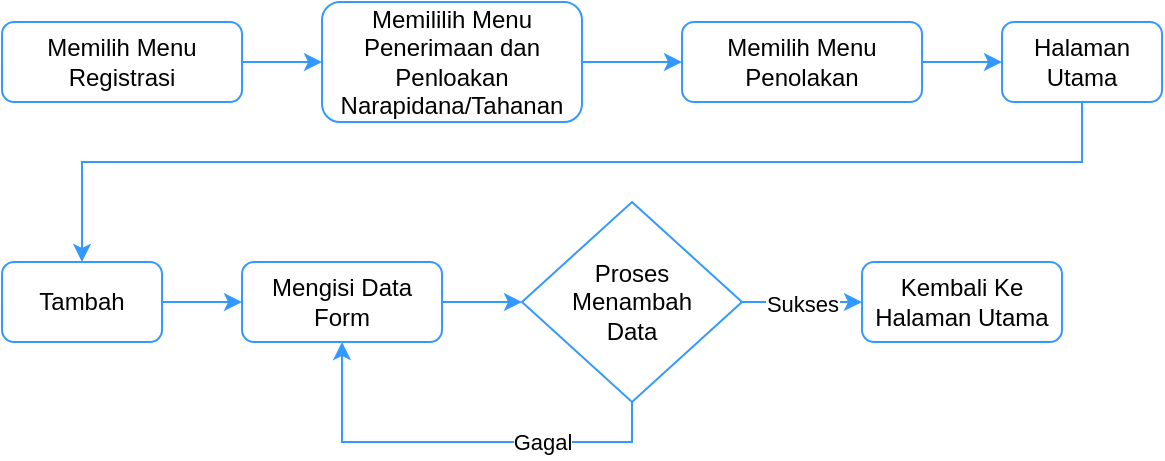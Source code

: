 <mxfile version="14.1.8" type="device"><diagram id="xCsIL73MtQp7Rx6gKh2w" name="Page-1"><mxGraphModel dx="852" dy="486" grid="1" gridSize="10" guides="1" tooltips="1" connect="1" arrows="1" fold="1" page="1" pageScale="1" pageWidth="827" pageHeight="1169" math="0" shadow="0"><root><mxCell id="0"/><mxCell id="1" parent="0"/><mxCell id="E-CaQlDKE7z3dIj0Ifwz-1" style="edgeStyle=orthogonalEdgeStyle;rounded=0;orthogonalLoop=1;jettySize=auto;html=1;exitX=1;exitY=0.5;exitDx=0;exitDy=0;entryX=0;entryY=0.5;entryDx=0;entryDy=0;strokeColor=#3399FF;" edge="1" parent="1" source="E-CaQlDKE7z3dIj0Ifwz-2" target="E-CaQlDKE7z3dIj0Ifwz-4"><mxGeometry relative="1" as="geometry"/></mxCell><mxCell id="E-CaQlDKE7z3dIj0Ifwz-2" value="Memilih Menu Registrasi" style="rounded=1;whiteSpace=wrap;html=1;strokeColor=#3399FF;" vertex="1" parent="1"><mxGeometry x="10" y="10" width="120" height="40" as="geometry"/></mxCell><mxCell id="E-CaQlDKE7z3dIj0Ifwz-3" style="edgeStyle=orthogonalEdgeStyle;rounded=0;orthogonalLoop=1;jettySize=auto;html=1;exitX=1;exitY=0.5;exitDx=0;exitDy=0;strokeColor=#3399FF;" edge="1" parent="1" source="E-CaQlDKE7z3dIj0Ifwz-4" target="E-CaQlDKE7z3dIj0Ifwz-6"><mxGeometry relative="1" as="geometry"/></mxCell><mxCell id="E-CaQlDKE7z3dIj0Ifwz-4" value="Memililih Menu Penerimaan dan Penloakan Narapidana/Tahanan" style="rounded=1;whiteSpace=wrap;html=1;strokeColor=#3399FF;" vertex="1" parent="1"><mxGeometry x="170" width="130" height="60" as="geometry"/></mxCell><mxCell id="E-CaQlDKE7z3dIj0Ifwz-5" style="edgeStyle=orthogonalEdgeStyle;rounded=0;orthogonalLoop=1;jettySize=auto;html=1;exitX=1;exitY=0.5;exitDx=0;exitDy=0;entryX=0;entryY=0.5;entryDx=0;entryDy=0;strokeColor=#3399FF;" edge="1" parent="1" source="E-CaQlDKE7z3dIj0Ifwz-6" target="E-CaQlDKE7z3dIj0Ifwz-8"><mxGeometry relative="1" as="geometry"/></mxCell><mxCell id="E-CaQlDKE7z3dIj0Ifwz-6" value="Memilih Menu Penolakan" style="rounded=1;whiteSpace=wrap;html=1;strokeColor=#3399FF;" vertex="1" parent="1"><mxGeometry x="350" y="10" width="120" height="40" as="geometry"/></mxCell><mxCell id="E-CaQlDKE7z3dIj0Ifwz-7" style="edgeStyle=orthogonalEdgeStyle;rounded=0;orthogonalLoop=1;jettySize=auto;html=1;exitX=0.5;exitY=1;exitDx=0;exitDy=0;strokeColor=#3399FF;" edge="1" parent="1" source="E-CaQlDKE7z3dIj0Ifwz-8" target="E-CaQlDKE7z3dIj0Ifwz-10"><mxGeometry relative="1" as="geometry"><Array as="points"><mxPoint x="550" y="80"/><mxPoint x="50" y="80"/></Array></mxGeometry></mxCell><mxCell id="E-CaQlDKE7z3dIj0Ifwz-8" value="Halaman Utama" style="rounded=1;whiteSpace=wrap;html=1;strokeColor=#3399FF;" vertex="1" parent="1"><mxGeometry x="510" y="10" width="80" height="40" as="geometry"/></mxCell><mxCell id="E-CaQlDKE7z3dIj0Ifwz-9" style="edgeStyle=orthogonalEdgeStyle;rounded=0;orthogonalLoop=1;jettySize=auto;html=1;exitX=1;exitY=0.5;exitDx=0;exitDy=0;entryX=0;entryY=0.5;entryDx=0;entryDy=0;strokeColor=#3399FF;" edge="1" parent="1" source="E-CaQlDKE7z3dIj0Ifwz-10" target="E-CaQlDKE7z3dIj0Ifwz-12"><mxGeometry relative="1" as="geometry"/></mxCell><mxCell id="E-CaQlDKE7z3dIj0Ifwz-10" value="Tambah" style="rounded=1;whiteSpace=wrap;html=1;strokeColor=#3399FF;" vertex="1" parent="1"><mxGeometry x="10" y="130" width="80" height="40" as="geometry"/></mxCell><mxCell id="E-CaQlDKE7z3dIj0Ifwz-11" style="edgeStyle=orthogonalEdgeStyle;rounded=0;orthogonalLoop=1;jettySize=auto;html=1;exitX=1;exitY=0.5;exitDx=0;exitDy=0;entryX=0;entryY=0.5;entryDx=0;entryDy=0;strokeColor=#3399FF;" edge="1" parent="1" source="E-CaQlDKE7z3dIj0Ifwz-12" target="E-CaQlDKE7z3dIj0Ifwz-15"><mxGeometry relative="1" as="geometry"/></mxCell><mxCell id="E-CaQlDKE7z3dIj0Ifwz-12" value="Mengisi Data Form" style="rounded=1;whiteSpace=wrap;html=1;strokeColor=#3399FF;" vertex="1" parent="1"><mxGeometry x="130" y="130" width="100" height="40" as="geometry"/></mxCell><mxCell id="E-CaQlDKE7z3dIj0Ifwz-13" value="Sukses" style="edgeStyle=orthogonalEdgeStyle;rounded=0;orthogonalLoop=1;jettySize=auto;html=1;exitX=1;exitY=0.5;exitDx=0;exitDy=0;entryX=0;entryY=0.5;entryDx=0;entryDy=0;strokeColor=#3399FF;" edge="1" parent="1" source="E-CaQlDKE7z3dIj0Ifwz-15"><mxGeometry relative="1" as="geometry"><mxPoint x="440" y="150" as="targetPoint"/></mxGeometry></mxCell><mxCell id="E-CaQlDKE7z3dIj0Ifwz-14" value="Gagal" style="edgeStyle=orthogonalEdgeStyle;rounded=0;orthogonalLoop=1;jettySize=auto;html=1;exitX=0.5;exitY=1;exitDx=0;exitDy=0;strokeColor=#3399FF;" edge="1" parent="1" source="E-CaQlDKE7z3dIj0Ifwz-15" target="E-CaQlDKE7z3dIj0Ifwz-12"><mxGeometry x="-0.395" relative="1" as="geometry"><Array as="points"><mxPoint x="325" y="220"/><mxPoint x="180" y="220"/></Array><mxPoint as="offset"/></mxGeometry></mxCell><mxCell id="E-CaQlDKE7z3dIj0Ifwz-15" value="Proses&lt;br&gt;Menambah&lt;br&gt;Data" style="rhombus;whiteSpace=wrap;html=1;strokeColor=#3399FF;" vertex="1" parent="1"><mxGeometry x="270" y="100" width="110" height="100" as="geometry"/></mxCell><mxCell id="E-CaQlDKE7z3dIj0Ifwz-16" value="Kembali Ke Halaman Utama" style="rounded=1;whiteSpace=wrap;html=1;strokeColor=#3399FF;" vertex="1" parent="1"><mxGeometry x="440" y="130" width="100" height="40" as="geometry"/></mxCell></root></mxGraphModel></diagram></mxfile>